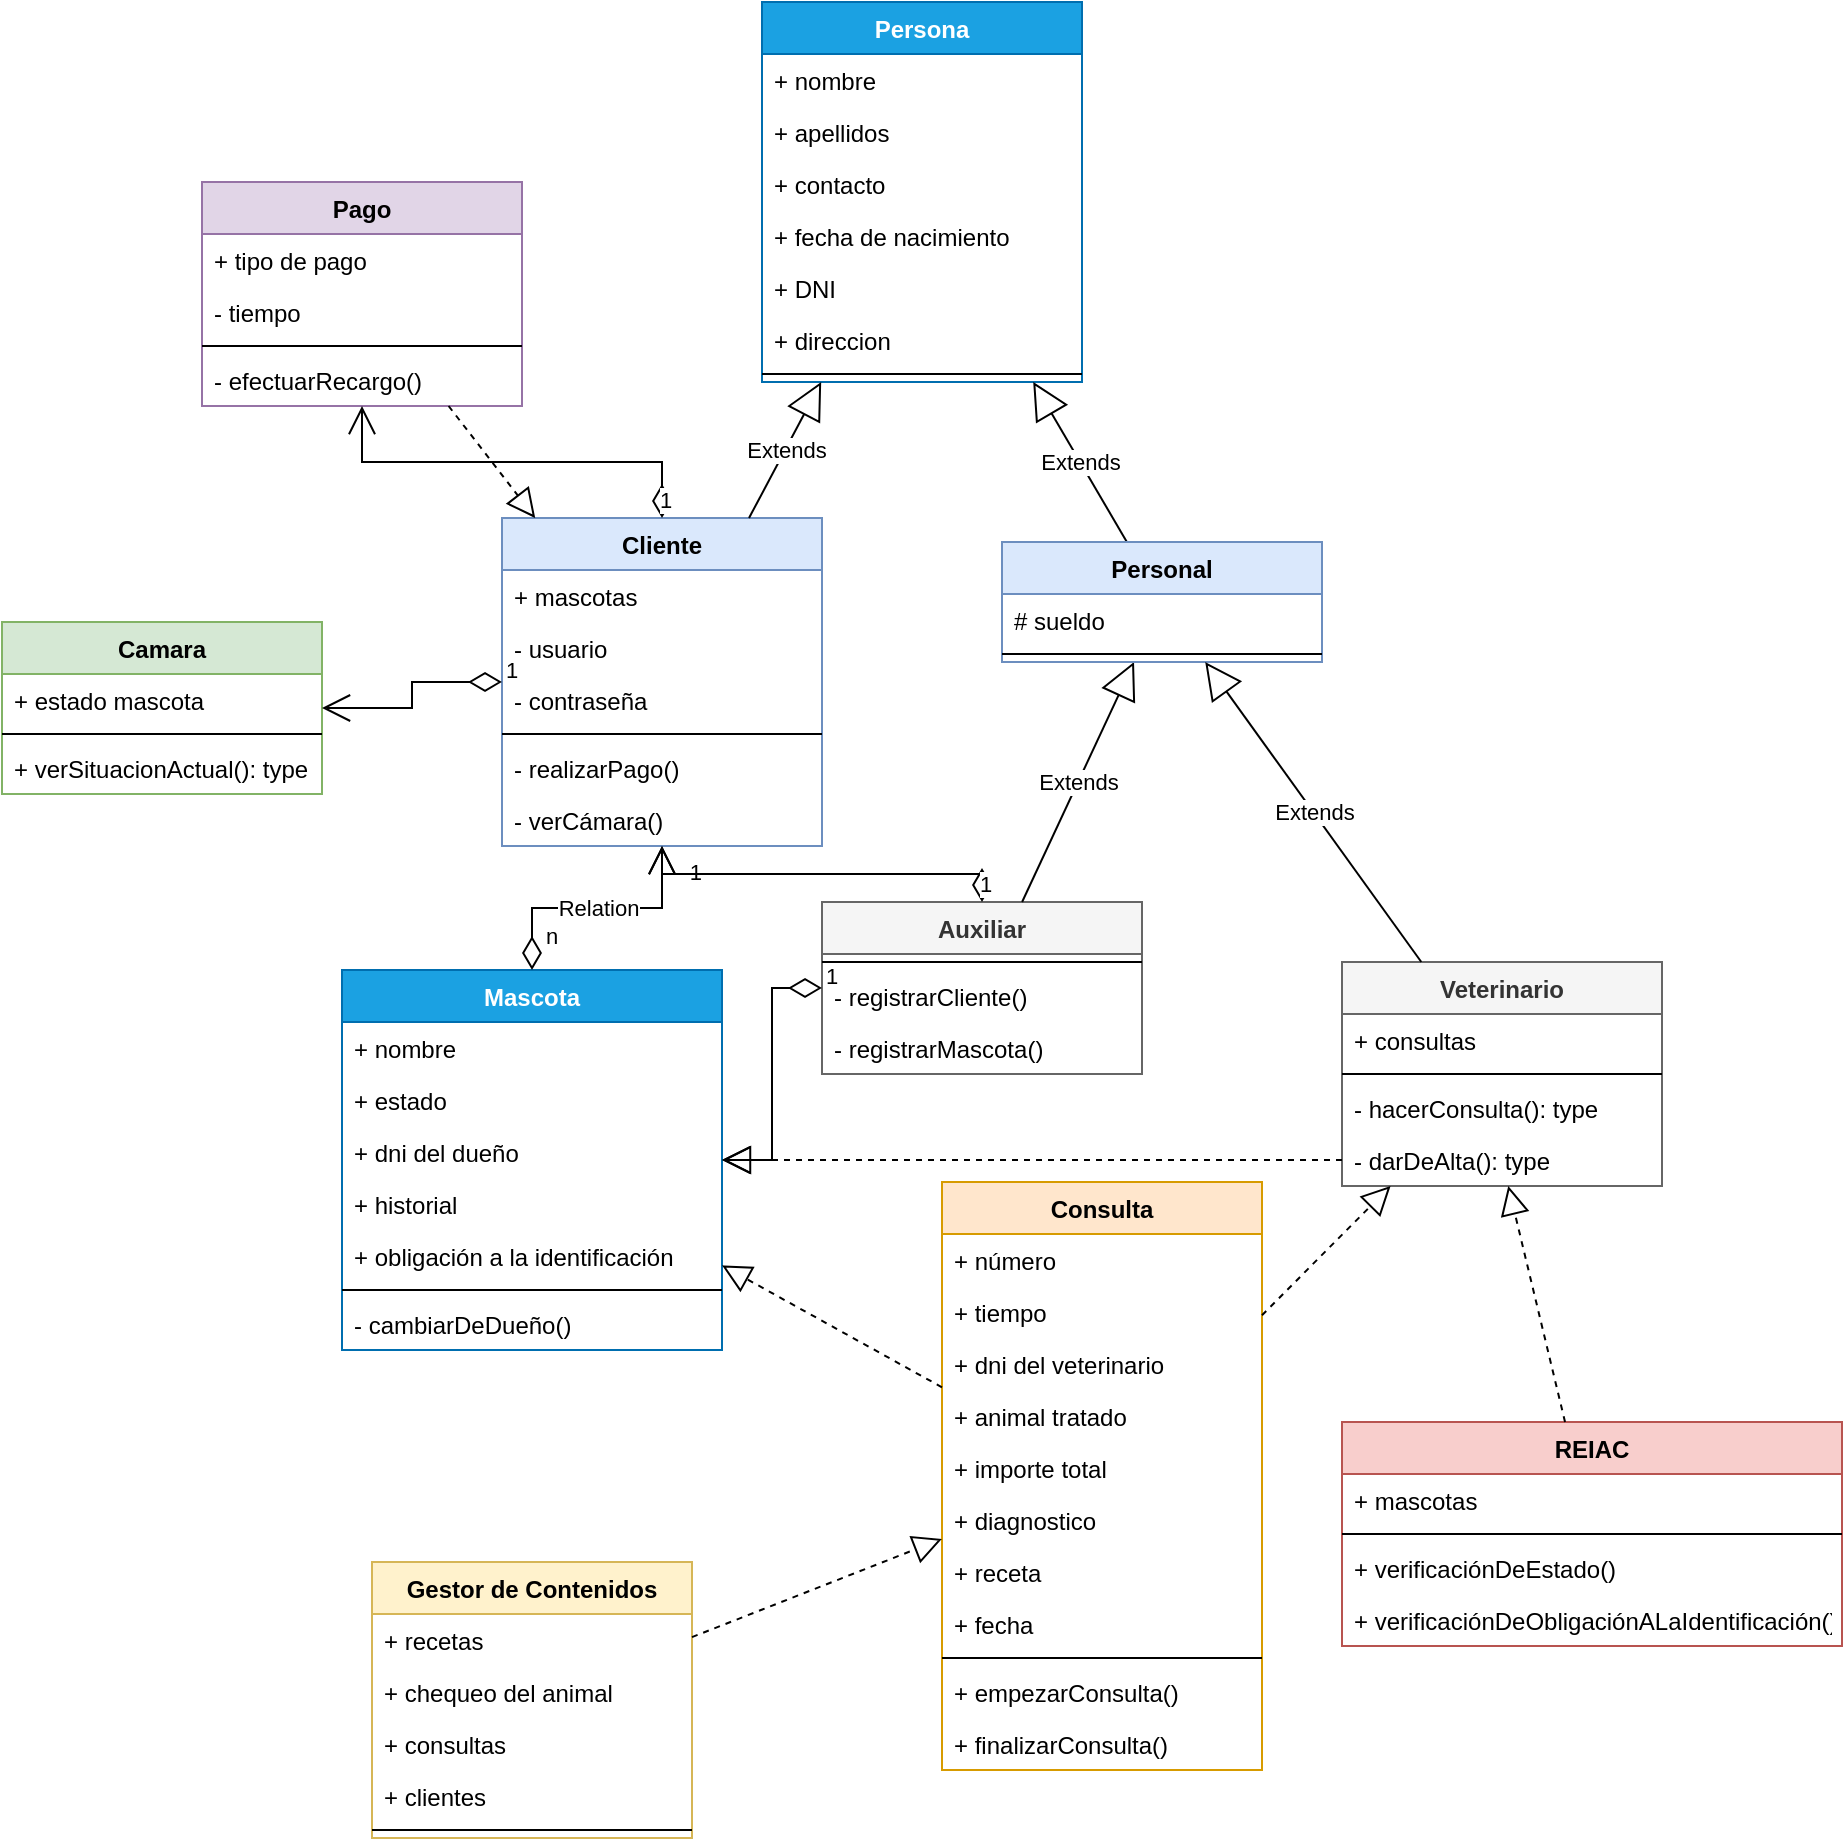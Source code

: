 <mxfile version="17.1.3" type="github">
  <diagram id="eod2g-SD_bSRu7oX-sih" name="Page-1">
    <mxGraphModel dx="1660" dy="1054" grid="1" gridSize="10" guides="1" tooltips="1" connect="1" arrows="1" fold="1" page="1" pageScale="1" pageWidth="1390" pageHeight="980" math="0" shadow="0">
      <root>
        <mxCell id="0" />
        <mxCell id="1" parent="0" />
        <mxCell id="lsQp-9cjuLMxKWltGZfy-13" value="Mascota" style="swimlane;fontStyle=1;align=center;verticalAlign=top;childLayout=stackLayout;horizontal=1;startSize=26;horizontalStack=0;resizeParent=1;resizeParentMax=0;resizeLast=0;collapsible=1;marginBottom=0;fillColor=#1ba1e2;fontColor=#ffffff;strokeColor=#006EAF;" parent="1" vertex="1">
          <mxGeometry x="230" y="534" width="190" height="190" as="geometry" />
        </mxCell>
        <mxCell id="lsQp-9cjuLMxKWltGZfy-17" value="+ nombre" style="text;strokeColor=none;fillColor=none;align=left;verticalAlign=top;spacingLeft=4;spacingRight=4;overflow=hidden;rotatable=0;points=[[0,0.5],[1,0.5]];portConstraint=eastwest;" parent="lsQp-9cjuLMxKWltGZfy-13" vertex="1">
          <mxGeometry y="26" width="190" height="26" as="geometry" />
        </mxCell>
        <mxCell id="lsQp-9cjuLMxKWltGZfy-19" value="+ estado" style="text;strokeColor=none;fillColor=none;align=left;verticalAlign=top;spacingLeft=4;spacingRight=4;overflow=hidden;rotatable=0;points=[[0,0.5],[1,0.5]];portConstraint=eastwest;" parent="lsQp-9cjuLMxKWltGZfy-13" vertex="1">
          <mxGeometry y="52" width="190" height="26" as="geometry" />
        </mxCell>
        <mxCell id="lsQp-9cjuLMxKWltGZfy-18" value="+ dni del dueño" style="text;strokeColor=none;fillColor=none;align=left;verticalAlign=top;spacingLeft=4;spacingRight=4;overflow=hidden;rotatable=0;points=[[0,0.5],[1,0.5]];portConstraint=eastwest;" parent="lsQp-9cjuLMxKWltGZfy-13" vertex="1">
          <mxGeometry y="78" width="190" height="26" as="geometry" />
        </mxCell>
        <mxCell id="lsQp-9cjuLMxKWltGZfy-25" value="+ historial" style="text;strokeColor=none;fillColor=none;align=left;verticalAlign=top;spacingLeft=4;spacingRight=4;overflow=hidden;rotatable=0;points=[[0,0.5],[1,0.5]];portConstraint=eastwest;" parent="lsQp-9cjuLMxKWltGZfy-13" vertex="1">
          <mxGeometry y="104" width="190" height="26" as="geometry" />
        </mxCell>
        <mxCell id="lsQp-9cjuLMxKWltGZfy-98" value="+ obligación a la identificación" style="text;strokeColor=none;fillColor=none;align=left;verticalAlign=top;spacingLeft=4;spacingRight=4;overflow=hidden;rotatable=0;points=[[0,0.5],[1,0.5]];portConstraint=eastwest;" parent="lsQp-9cjuLMxKWltGZfy-13" vertex="1">
          <mxGeometry y="130" width="190" height="26" as="geometry" />
        </mxCell>
        <mxCell id="lsQp-9cjuLMxKWltGZfy-15" value="" style="line;strokeWidth=1;fillColor=none;align=left;verticalAlign=middle;spacingTop=-1;spacingLeft=3;spacingRight=3;rotatable=0;labelPosition=right;points=[];portConstraint=eastwest;" parent="lsQp-9cjuLMxKWltGZfy-13" vertex="1">
          <mxGeometry y="156" width="190" height="8" as="geometry" />
        </mxCell>
        <mxCell id="lsQp-9cjuLMxKWltGZfy-16" value="- cambiarDeDueño()" style="text;strokeColor=none;fillColor=none;align=left;verticalAlign=top;spacingLeft=4;spacingRight=4;overflow=hidden;rotatable=0;points=[[0,0.5],[1,0.5]];portConstraint=eastwest;" parent="lsQp-9cjuLMxKWltGZfy-13" vertex="1">
          <mxGeometry y="164" width="190" height="26" as="geometry" />
        </mxCell>
        <mxCell id="lsQp-9cjuLMxKWltGZfy-20" value="REIAC" style="swimlane;fontStyle=1;align=center;verticalAlign=top;childLayout=stackLayout;horizontal=1;startSize=26;horizontalStack=0;resizeParent=1;resizeParentMax=0;resizeLast=0;collapsible=1;marginBottom=0;fillColor=#f8cecc;strokeColor=#b85450;" parent="1" vertex="1">
          <mxGeometry x="730" y="760" width="250" height="112" as="geometry" />
        </mxCell>
        <mxCell id="lsQp-9cjuLMxKWltGZfy-21" value="+ mascotas" style="text;strokeColor=none;fillColor=none;align=left;verticalAlign=top;spacingLeft=4;spacingRight=4;overflow=hidden;rotatable=0;points=[[0,0.5],[1,0.5]];portConstraint=eastwest;" parent="lsQp-9cjuLMxKWltGZfy-20" vertex="1">
          <mxGeometry y="26" width="250" height="26" as="geometry" />
        </mxCell>
        <mxCell id="lsQp-9cjuLMxKWltGZfy-22" value="" style="line;strokeWidth=1;fillColor=none;align=left;verticalAlign=middle;spacingTop=-1;spacingLeft=3;spacingRight=3;rotatable=0;labelPosition=right;points=[];portConstraint=eastwest;" parent="lsQp-9cjuLMxKWltGZfy-20" vertex="1">
          <mxGeometry y="52" width="250" height="8" as="geometry" />
        </mxCell>
        <mxCell id="lsQp-9cjuLMxKWltGZfy-23" value="+ verificaciónDeEstado()" style="text;strokeColor=none;fillColor=none;align=left;verticalAlign=top;spacingLeft=4;spacingRight=4;overflow=hidden;rotatable=0;points=[[0,0.5],[1,0.5]];portConstraint=eastwest;" parent="lsQp-9cjuLMxKWltGZfy-20" vertex="1">
          <mxGeometry y="60" width="250" height="26" as="geometry" />
        </mxCell>
        <mxCell id="lsQp-9cjuLMxKWltGZfy-99" value="+ verificaciónDeObligaciónALaIdentificación()" style="text;strokeColor=none;fillColor=none;align=left;verticalAlign=top;spacingLeft=4;spacingRight=4;overflow=hidden;rotatable=0;points=[[0,0.5],[1,0.5]];portConstraint=eastwest;" parent="lsQp-9cjuLMxKWltGZfy-20" vertex="1">
          <mxGeometry y="86" width="250" height="26" as="geometry" />
        </mxCell>
        <mxCell id="lsQp-9cjuLMxKWltGZfy-26" value="Veterinario" style="swimlane;fontStyle=1;align=center;verticalAlign=top;childLayout=stackLayout;horizontal=1;startSize=26;horizontalStack=0;resizeParent=1;resizeParentMax=0;resizeLast=0;collapsible=1;marginBottom=0;fillColor=#f5f5f5;fontColor=#333333;strokeColor=#666666;" parent="1" vertex="1">
          <mxGeometry x="730" y="530" width="160" height="112" as="geometry" />
        </mxCell>
        <mxCell id="lsQp-9cjuLMxKWltGZfy-74" value="+ consultas" style="text;strokeColor=none;fillColor=none;align=left;verticalAlign=top;spacingLeft=4;spacingRight=4;overflow=hidden;rotatable=0;points=[[0,0.5],[1,0.5]];portConstraint=eastwest;" parent="lsQp-9cjuLMxKWltGZfy-26" vertex="1">
          <mxGeometry y="26" width="160" height="26" as="geometry" />
        </mxCell>
        <mxCell id="lsQp-9cjuLMxKWltGZfy-28" value="" style="line;strokeWidth=1;fillColor=none;align=left;verticalAlign=middle;spacingTop=-1;spacingLeft=3;spacingRight=3;rotatable=0;labelPosition=right;points=[];portConstraint=eastwest;" parent="lsQp-9cjuLMxKWltGZfy-26" vertex="1">
          <mxGeometry y="52" width="160" height="8" as="geometry" />
        </mxCell>
        <mxCell id="lsQp-9cjuLMxKWltGZfy-29" value="- hacerConsulta(): type" style="text;strokeColor=none;fillColor=none;align=left;verticalAlign=top;spacingLeft=4;spacingRight=4;overflow=hidden;rotatable=0;points=[[0,0.5],[1,0.5]];portConstraint=eastwest;" parent="lsQp-9cjuLMxKWltGZfy-26" vertex="1">
          <mxGeometry y="60" width="160" height="26" as="geometry" />
        </mxCell>
        <mxCell id="lsQp-9cjuLMxKWltGZfy-117" value="- darDeAlta(): type" style="text;strokeColor=none;fillColor=none;align=left;verticalAlign=top;spacingLeft=4;spacingRight=4;overflow=hidden;rotatable=0;points=[[0,0.5],[1,0.5]];portConstraint=eastwest;" parent="lsQp-9cjuLMxKWltGZfy-26" vertex="1">
          <mxGeometry y="86" width="160" height="26" as="geometry" />
        </mxCell>
        <mxCell id="lsQp-9cjuLMxKWltGZfy-30" value="Persona" style="swimlane;fontStyle=1;align=center;verticalAlign=top;childLayout=stackLayout;horizontal=1;startSize=26;horizontalStack=0;resizeParent=1;resizeParentMax=0;resizeLast=0;collapsible=1;marginBottom=0;fillColor=#1ba1e2;strokeColor=#006EAF;fontColor=#ffffff;" parent="1" vertex="1">
          <mxGeometry x="440" y="50" width="160" height="190" as="geometry" />
        </mxCell>
        <mxCell id="lsQp-9cjuLMxKWltGZfy-31" value="+ nombre" style="text;strokeColor=none;fillColor=none;align=left;verticalAlign=top;spacingLeft=4;spacingRight=4;overflow=hidden;rotatable=0;points=[[0,0.5],[1,0.5]];portConstraint=eastwest;" parent="lsQp-9cjuLMxKWltGZfy-30" vertex="1">
          <mxGeometry y="26" width="160" height="26" as="geometry" />
        </mxCell>
        <mxCell id="lsQp-9cjuLMxKWltGZfy-34" value="+ apellidos" style="text;strokeColor=none;fillColor=none;align=left;verticalAlign=top;spacingLeft=4;spacingRight=4;overflow=hidden;rotatable=0;points=[[0,0.5],[1,0.5]];portConstraint=eastwest;" parent="lsQp-9cjuLMxKWltGZfy-30" vertex="1">
          <mxGeometry y="52" width="160" height="26" as="geometry" />
        </mxCell>
        <mxCell id="lsQp-9cjuLMxKWltGZfy-38" value="+ contacto" style="text;strokeColor=none;fillColor=none;align=left;verticalAlign=top;spacingLeft=4;spacingRight=4;overflow=hidden;rotatable=0;points=[[0,0.5],[1,0.5]];portConstraint=eastwest;" parent="lsQp-9cjuLMxKWltGZfy-30" vertex="1">
          <mxGeometry y="78" width="160" height="26" as="geometry" />
        </mxCell>
        <mxCell id="lsQp-9cjuLMxKWltGZfy-39" value="+ fecha de nacimiento" style="text;strokeColor=none;fillColor=none;align=left;verticalAlign=top;spacingLeft=4;spacingRight=4;overflow=hidden;rotatable=0;points=[[0,0.5],[1,0.5]];portConstraint=eastwest;" parent="lsQp-9cjuLMxKWltGZfy-30" vertex="1">
          <mxGeometry y="104" width="160" height="26" as="geometry" />
        </mxCell>
        <mxCell id="lsQp-9cjuLMxKWltGZfy-37" value="+ DNI" style="text;strokeColor=none;fillColor=none;align=left;verticalAlign=top;spacingLeft=4;spacingRight=4;overflow=hidden;rotatable=0;points=[[0,0.5],[1,0.5]];portConstraint=eastwest;" parent="lsQp-9cjuLMxKWltGZfy-30" vertex="1">
          <mxGeometry y="130" width="160" height="26" as="geometry" />
        </mxCell>
        <mxCell id="lsQp-9cjuLMxKWltGZfy-27" value="+ direccion" style="text;strokeColor=none;fillColor=none;align=left;verticalAlign=top;spacingLeft=4;spacingRight=4;overflow=hidden;rotatable=0;points=[[0,0.5],[1,0.5]];portConstraint=eastwest;" parent="lsQp-9cjuLMxKWltGZfy-30" vertex="1">
          <mxGeometry y="156" width="160" height="26" as="geometry" />
        </mxCell>
        <mxCell id="lsQp-9cjuLMxKWltGZfy-32" value="" style="line;strokeWidth=1;fillColor=none;align=left;verticalAlign=middle;spacingTop=-1;spacingLeft=3;spacingRight=3;rotatable=0;labelPosition=right;points=[];portConstraint=eastwest;" parent="lsQp-9cjuLMxKWltGZfy-30" vertex="1">
          <mxGeometry y="182" width="160" height="8" as="geometry" />
        </mxCell>
        <mxCell id="lsQp-9cjuLMxKWltGZfy-40" value="Cliente" style="swimlane;fontStyle=1;align=center;verticalAlign=top;childLayout=stackLayout;horizontal=1;startSize=26;horizontalStack=0;resizeParent=1;resizeParentMax=0;resizeLast=0;collapsible=1;marginBottom=0;fillColor=#dae8fc;strokeColor=#6c8ebf;" parent="1" vertex="1">
          <mxGeometry x="310" y="308" width="160" height="164" as="geometry" />
        </mxCell>
        <mxCell id="lsQp-9cjuLMxKWltGZfy-41" value="+ mascotas" style="text;strokeColor=none;fillColor=none;align=left;verticalAlign=top;spacingLeft=4;spacingRight=4;overflow=hidden;rotatable=0;points=[[0,0.5],[1,0.5]];portConstraint=eastwest;" parent="lsQp-9cjuLMxKWltGZfy-40" vertex="1">
          <mxGeometry y="26" width="160" height="26" as="geometry" />
        </mxCell>
        <mxCell id="lsQp-9cjuLMxKWltGZfy-96" value="- usuario" style="text;strokeColor=none;fillColor=none;align=left;verticalAlign=top;spacingLeft=4;spacingRight=4;overflow=hidden;rotatable=0;points=[[0,0.5],[1,0.5]];portConstraint=eastwest;" parent="lsQp-9cjuLMxKWltGZfy-40" vertex="1">
          <mxGeometry y="52" width="160" height="26" as="geometry" />
        </mxCell>
        <mxCell id="lsQp-9cjuLMxKWltGZfy-95" value="- contraseña" style="text;strokeColor=none;fillColor=none;align=left;verticalAlign=top;spacingLeft=4;spacingRight=4;overflow=hidden;rotatable=0;points=[[0,0.5],[1,0.5]];portConstraint=eastwest;" parent="lsQp-9cjuLMxKWltGZfy-40" vertex="1">
          <mxGeometry y="78" width="160" height="26" as="geometry" />
        </mxCell>
        <mxCell id="lsQp-9cjuLMxKWltGZfy-42" value="" style="line;strokeWidth=1;fillColor=none;align=left;verticalAlign=middle;spacingTop=-1;spacingLeft=3;spacingRight=3;rotatable=0;labelPosition=right;points=[];portConstraint=eastwest;" parent="lsQp-9cjuLMxKWltGZfy-40" vertex="1">
          <mxGeometry y="104" width="160" height="8" as="geometry" />
        </mxCell>
        <mxCell id="lsQp-9cjuLMxKWltGZfy-43" value="- realizarPago()" style="text;strokeColor=none;fillColor=none;align=left;verticalAlign=top;spacingLeft=4;spacingRight=4;overflow=hidden;rotatable=0;points=[[0,0.5],[1,0.5]];portConstraint=eastwest;" parent="lsQp-9cjuLMxKWltGZfy-40" vertex="1">
          <mxGeometry y="112" width="160" height="26" as="geometry" />
        </mxCell>
        <mxCell id="lsQp-9cjuLMxKWltGZfy-115" value="- verCámara()" style="text;strokeColor=none;fillColor=none;align=left;verticalAlign=top;spacingLeft=4;spacingRight=4;overflow=hidden;rotatable=0;points=[[0,0.5],[1,0.5]];portConstraint=eastwest;" parent="lsQp-9cjuLMxKWltGZfy-40" vertex="1">
          <mxGeometry y="138" width="160" height="26" as="geometry" />
        </mxCell>
        <mxCell id="lsQp-9cjuLMxKWltGZfy-44" value="Extends" style="endArrow=block;endSize=16;endFill=0;html=1;rounded=0;" parent="1" source="lsQp-9cjuLMxKWltGZfy-40" target="lsQp-9cjuLMxKWltGZfy-30" edge="1">
          <mxGeometry width="160" relative="1" as="geometry">
            <mxPoint x="760" y="290" as="sourcePoint" />
            <mxPoint x="920" y="290" as="targetPoint" />
          </mxGeometry>
        </mxCell>
        <mxCell id="lsQp-9cjuLMxKWltGZfy-45" value="Extends" style="endArrow=block;endSize=16;endFill=0;html=1;rounded=0;" parent="1" source="lsQp-9cjuLMxKWltGZfy-56" target="lsQp-9cjuLMxKWltGZfy-30" edge="1">
          <mxGeometry width="160" relative="1" as="geometry">
            <mxPoint x="417.615" y="330" as="sourcePoint" />
            <mxPoint x="468.991" y="250" as="targetPoint" />
          </mxGeometry>
        </mxCell>
        <mxCell id="lsQp-9cjuLMxKWltGZfy-46" value="Auxiliar" style="swimlane;fontStyle=1;align=center;verticalAlign=top;childLayout=stackLayout;horizontal=1;startSize=26;horizontalStack=0;resizeParent=1;resizeParentMax=0;resizeLast=0;collapsible=1;marginBottom=0;fillColor=#f5f5f5;fontColor=#333333;strokeColor=#666666;" parent="1" vertex="1">
          <mxGeometry x="470" y="500" width="160" height="86" as="geometry" />
        </mxCell>
        <mxCell id="lsQp-9cjuLMxKWltGZfy-48" value="" style="line;strokeWidth=1;fillColor=none;align=left;verticalAlign=middle;spacingTop=-1;spacingLeft=3;spacingRight=3;rotatable=0;labelPosition=right;points=[];portConstraint=eastwest;" parent="lsQp-9cjuLMxKWltGZfy-46" vertex="1">
          <mxGeometry y="26" width="160" height="8" as="geometry" />
        </mxCell>
        <mxCell id="lsQp-9cjuLMxKWltGZfy-49" value="- registrarCliente()" style="text;strokeColor=none;fillColor=none;align=left;verticalAlign=top;spacingLeft=4;spacingRight=4;overflow=hidden;rotatable=0;points=[[0,0.5],[1,0.5]];portConstraint=eastwest;" parent="lsQp-9cjuLMxKWltGZfy-46" vertex="1">
          <mxGeometry y="34" width="160" height="26" as="geometry" />
        </mxCell>
        <mxCell id="lsQp-9cjuLMxKWltGZfy-97" value="- registrarMascota()" style="text;strokeColor=none;fillColor=none;align=left;verticalAlign=top;spacingLeft=4;spacingRight=4;overflow=hidden;rotatable=0;points=[[0,0.5],[1,0.5]];portConstraint=eastwest;" parent="lsQp-9cjuLMxKWltGZfy-46" vertex="1">
          <mxGeometry y="60" width="160" height="26" as="geometry" />
        </mxCell>
        <mxCell id="lsQp-9cjuLMxKWltGZfy-50" value="Extends" style="endArrow=block;endSize=16;endFill=0;html=1;rounded=0;" parent="1" source="lsQp-9cjuLMxKWltGZfy-46" target="lsQp-9cjuLMxKWltGZfy-56" edge="1">
          <mxGeometry width="160" relative="1" as="geometry">
            <mxPoint x="760" y="360" as="sourcePoint" />
            <mxPoint x="920" y="360" as="targetPoint" />
          </mxGeometry>
        </mxCell>
        <mxCell id="lsQp-9cjuLMxKWltGZfy-56" value="Personal" style="swimlane;fontStyle=1;align=center;verticalAlign=top;childLayout=stackLayout;horizontal=1;startSize=26;horizontalStack=0;resizeParent=1;resizeParentMax=0;resizeLast=0;collapsible=1;marginBottom=0;fillColor=#dae8fc;strokeColor=#6c8ebf;" parent="1" vertex="1">
          <mxGeometry x="560" y="320" width="160" height="60" as="geometry" />
        </mxCell>
        <mxCell id="lsQp-9cjuLMxKWltGZfy-57" value="# sueldo" style="text;strokeColor=none;fillColor=none;align=left;verticalAlign=top;spacingLeft=4;spacingRight=4;overflow=hidden;rotatable=0;points=[[0,0.5],[1,0.5]];portConstraint=eastwest;" parent="lsQp-9cjuLMxKWltGZfy-56" vertex="1">
          <mxGeometry y="26" width="160" height="26" as="geometry" />
        </mxCell>
        <mxCell id="lsQp-9cjuLMxKWltGZfy-58" value="" style="line;strokeWidth=1;fillColor=none;align=left;verticalAlign=middle;spacingTop=-1;spacingLeft=3;spacingRight=3;rotatable=0;labelPosition=right;points=[];portConstraint=eastwest;" parent="lsQp-9cjuLMxKWltGZfy-56" vertex="1">
          <mxGeometry y="52" width="160" height="8" as="geometry" />
        </mxCell>
        <mxCell id="lsQp-9cjuLMxKWltGZfy-60" value="Extends" style="endArrow=block;endSize=16;endFill=0;html=1;rounded=0;" parent="1" source="lsQp-9cjuLMxKWltGZfy-26" target="lsQp-9cjuLMxKWltGZfy-56" edge="1">
          <mxGeometry width="160" relative="1" as="geometry">
            <mxPoint x="653.952" y="497" as="sourcePoint" />
            <mxPoint x="586.048" y="416" as="targetPoint" />
          </mxGeometry>
        </mxCell>
        <mxCell id="lsQp-9cjuLMxKWltGZfy-61" value="Consulta" style="swimlane;fontStyle=1;align=center;verticalAlign=top;childLayout=stackLayout;horizontal=1;startSize=26;horizontalStack=0;resizeParent=1;resizeParentMax=0;resizeLast=0;collapsible=1;marginBottom=0;fillColor=#ffe6cc;strokeColor=#d79b00;" parent="1" vertex="1">
          <mxGeometry x="530" y="640" width="160" height="294" as="geometry" />
        </mxCell>
        <mxCell id="lsQp-9cjuLMxKWltGZfy-62" value="+ número" style="text;strokeColor=none;fillColor=none;align=left;verticalAlign=top;spacingLeft=4;spacingRight=4;overflow=hidden;rotatable=0;points=[[0,0.5],[1,0.5]];portConstraint=eastwest;" parent="lsQp-9cjuLMxKWltGZfy-61" vertex="1">
          <mxGeometry y="26" width="160" height="26" as="geometry" />
        </mxCell>
        <mxCell id="lsQp-9cjuLMxKWltGZfy-65" value="+ tiempo" style="text;strokeColor=none;fillColor=none;align=left;verticalAlign=top;spacingLeft=4;spacingRight=4;overflow=hidden;rotatable=0;points=[[0,0.5],[1,0.5]];portConstraint=eastwest;" parent="lsQp-9cjuLMxKWltGZfy-61" vertex="1">
          <mxGeometry y="52" width="160" height="26" as="geometry" />
        </mxCell>
        <mxCell id="lsQp-9cjuLMxKWltGZfy-66" value="+ dni del veterinario" style="text;strokeColor=none;fillColor=none;align=left;verticalAlign=top;spacingLeft=4;spacingRight=4;overflow=hidden;rotatable=0;points=[[0,0.5],[1,0.5]];portConstraint=eastwest;" parent="lsQp-9cjuLMxKWltGZfy-61" vertex="1">
          <mxGeometry y="78" width="160" height="26" as="geometry" />
        </mxCell>
        <mxCell id="lsQp-9cjuLMxKWltGZfy-67" value="+ animal tratado" style="text;strokeColor=none;fillColor=none;align=left;verticalAlign=top;spacingLeft=4;spacingRight=4;overflow=hidden;rotatable=0;points=[[0,0.5],[1,0.5]];portConstraint=eastwest;" parent="lsQp-9cjuLMxKWltGZfy-61" vertex="1">
          <mxGeometry y="104" width="160" height="26" as="geometry" />
        </mxCell>
        <mxCell id="lsQp-9cjuLMxKWltGZfy-68" value="+ importe total" style="text;strokeColor=none;fillColor=none;align=left;verticalAlign=top;spacingLeft=4;spacingRight=4;overflow=hidden;rotatable=0;points=[[0,0.5],[1,0.5]];portConstraint=eastwest;" parent="lsQp-9cjuLMxKWltGZfy-61" vertex="1">
          <mxGeometry y="130" width="160" height="26" as="geometry" />
        </mxCell>
        <mxCell id="lsQp-9cjuLMxKWltGZfy-69" value="+ diagnostico" style="text;strokeColor=none;fillColor=none;align=left;verticalAlign=top;spacingLeft=4;spacingRight=4;overflow=hidden;rotatable=0;points=[[0,0.5],[1,0.5]];portConstraint=eastwest;" parent="lsQp-9cjuLMxKWltGZfy-61" vertex="1">
          <mxGeometry y="156" width="160" height="26" as="geometry" />
        </mxCell>
        <mxCell id="lsQp-9cjuLMxKWltGZfy-70" value="+ receta" style="text;strokeColor=none;fillColor=none;align=left;verticalAlign=top;spacingLeft=4;spacingRight=4;overflow=hidden;rotatable=0;points=[[0,0.5],[1,0.5]];portConstraint=eastwest;" parent="lsQp-9cjuLMxKWltGZfy-61" vertex="1">
          <mxGeometry y="182" width="160" height="26" as="geometry" />
        </mxCell>
        <mxCell id="lsQp-9cjuLMxKWltGZfy-71" value="+ fecha" style="text;strokeColor=none;fillColor=none;align=left;verticalAlign=top;spacingLeft=4;spacingRight=4;overflow=hidden;rotatable=0;points=[[0,0.5],[1,0.5]];portConstraint=eastwest;" parent="lsQp-9cjuLMxKWltGZfy-61" vertex="1">
          <mxGeometry y="208" width="160" height="26" as="geometry" />
        </mxCell>
        <mxCell id="lsQp-9cjuLMxKWltGZfy-63" value="" style="line;strokeWidth=1;fillColor=none;align=left;verticalAlign=middle;spacingTop=-1;spacingLeft=3;spacingRight=3;rotatable=0;labelPosition=right;points=[];portConstraint=eastwest;" parent="lsQp-9cjuLMxKWltGZfy-61" vertex="1">
          <mxGeometry y="234" width="160" height="8" as="geometry" />
        </mxCell>
        <mxCell id="lsQp-9cjuLMxKWltGZfy-64" value="+ empezarConsulta()" style="text;strokeColor=none;fillColor=none;align=left;verticalAlign=top;spacingLeft=4;spacingRight=4;overflow=hidden;rotatable=0;points=[[0,0.5],[1,0.5]];portConstraint=eastwest;" parent="lsQp-9cjuLMxKWltGZfy-61" vertex="1">
          <mxGeometry y="242" width="160" height="26" as="geometry" />
        </mxCell>
        <mxCell id="lsQp-9cjuLMxKWltGZfy-79" value="+ finalizarConsulta()" style="text;strokeColor=none;fillColor=none;align=left;verticalAlign=top;spacingLeft=4;spacingRight=4;overflow=hidden;rotatable=0;points=[[0,0.5],[1,0.5]];portConstraint=eastwest;" parent="lsQp-9cjuLMxKWltGZfy-61" vertex="1">
          <mxGeometry y="268" width="160" height="26" as="geometry" />
        </mxCell>
        <mxCell id="lsQp-9cjuLMxKWltGZfy-75" value="Camara" style="swimlane;fontStyle=1;align=center;verticalAlign=top;childLayout=stackLayout;horizontal=1;startSize=26;horizontalStack=0;resizeParent=1;resizeParentMax=0;resizeLast=0;collapsible=1;marginBottom=0;fillColor=#d5e8d4;strokeColor=#82b366;" parent="1" vertex="1">
          <mxGeometry x="60" y="360" width="160" height="86" as="geometry" />
        </mxCell>
        <mxCell id="lsQp-9cjuLMxKWltGZfy-76" value="+ estado mascota" style="text;strokeColor=none;fillColor=none;align=left;verticalAlign=top;spacingLeft=4;spacingRight=4;overflow=hidden;rotatable=0;points=[[0,0.5],[1,0.5]];portConstraint=eastwest;" parent="lsQp-9cjuLMxKWltGZfy-75" vertex="1">
          <mxGeometry y="26" width="160" height="26" as="geometry" />
        </mxCell>
        <mxCell id="lsQp-9cjuLMxKWltGZfy-77" value="" style="line;strokeWidth=1;fillColor=none;align=left;verticalAlign=middle;spacingTop=-1;spacingLeft=3;spacingRight=3;rotatable=0;labelPosition=right;points=[];portConstraint=eastwest;" parent="lsQp-9cjuLMxKWltGZfy-75" vertex="1">
          <mxGeometry y="52" width="160" height="8" as="geometry" />
        </mxCell>
        <mxCell id="lsQp-9cjuLMxKWltGZfy-78" value="+ verSituacionActual(): type" style="text;strokeColor=none;fillColor=none;align=left;verticalAlign=top;spacingLeft=4;spacingRight=4;overflow=hidden;rotatable=0;points=[[0,0.5],[1,0.5]];portConstraint=eastwest;" parent="lsQp-9cjuLMxKWltGZfy-75" vertex="1">
          <mxGeometry y="60" width="160" height="26" as="geometry" />
        </mxCell>
        <mxCell id="lsQp-9cjuLMxKWltGZfy-80" value="Gestor de Contenidos" style="swimlane;fontStyle=1;align=center;verticalAlign=top;childLayout=stackLayout;horizontal=1;startSize=26;horizontalStack=0;resizeParent=1;resizeParentMax=0;resizeLast=0;collapsible=1;marginBottom=0;fillColor=#fff2cc;strokeColor=#d6b656;" parent="1" vertex="1">
          <mxGeometry x="245" y="830" width="160" height="138" as="geometry" />
        </mxCell>
        <mxCell id="lsQp-9cjuLMxKWltGZfy-81" value="+ recetas" style="text;strokeColor=none;fillColor=none;align=left;verticalAlign=top;spacingLeft=4;spacingRight=4;overflow=hidden;rotatable=0;points=[[0,0.5],[1,0.5]];portConstraint=eastwest;" parent="lsQp-9cjuLMxKWltGZfy-80" vertex="1">
          <mxGeometry y="26" width="160" height="26" as="geometry" />
        </mxCell>
        <mxCell id="lsQp-9cjuLMxKWltGZfy-84" value="+ chequeo del animal" style="text;strokeColor=none;fillColor=none;align=left;verticalAlign=top;spacingLeft=4;spacingRight=4;overflow=hidden;rotatable=0;points=[[0,0.5],[1,0.5]];portConstraint=eastwest;" parent="lsQp-9cjuLMxKWltGZfy-80" vertex="1">
          <mxGeometry y="52" width="160" height="26" as="geometry" />
        </mxCell>
        <mxCell id="lsQp-9cjuLMxKWltGZfy-85" value="+ consultas" style="text;strokeColor=none;fillColor=none;align=left;verticalAlign=top;spacingLeft=4;spacingRight=4;overflow=hidden;rotatable=0;points=[[0,0.5],[1,0.5]];portConstraint=eastwest;" parent="lsQp-9cjuLMxKWltGZfy-80" vertex="1">
          <mxGeometry y="78" width="160" height="26" as="geometry" />
        </mxCell>
        <mxCell id="lsQp-9cjuLMxKWltGZfy-86" value="+ clientes" style="text;strokeColor=none;fillColor=none;align=left;verticalAlign=top;spacingLeft=4;spacingRight=4;overflow=hidden;rotatable=0;points=[[0,0.5],[1,0.5]];portConstraint=eastwest;" parent="lsQp-9cjuLMxKWltGZfy-80" vertex="1">
          <mxGeometry y="104" width="160" height="26" as="geometry" />
        </mxCell>
        <mxCell id="lsQp-9cjuLMxKWltGZfy-82" value="" style="line;strokeWidth=1;fillColor=none;align=left;verticalAlign=middle;spacingTop=-1;spacingLeft=3;spacingRight=3;rotatable=0;labelPosition=right;points=[];portConstraint=eastwest;" parent="lsQp-9cjuLMxKWltGZfy-80" vertex="1">
          <mxGeometry y="130" width="160" height="8" as="geometry" />
        </mxCell>
        <mxCell id="lsQp-9cjuLMxKWltGZfy-88" value="Pago" style="swimlane;fontStyle=1;align=center;verticalAlign=top;childLayout=stackLayout;horizontal=1;startSize=26;horizontalStack=0;resizeParent=1;resizeParentMax=0;resizeLast=0;collapsible=1;marginBottom=0;fillColor=#e1d5e7;strokeColor=#9673a6;" parent="1" vertex="1">
          <mxGeometry x="160" y="140" width="160" height="112" as="geometry" />
        </mxCell>
        <mxCell id="lsQp-9cjuLMxKWltGZfy-89" value="+ tipo de pago" style="text;strokeColor=none;fillColor=none;align=left;verticalAlign=top;spacingLeft=4;spacingRight=4;overflow=hidden;rotatable=0;points=[[0,0.5],[1,0.5]];portConstraint=eastwest;" parent="lsQp-9cjuLMxKWltGZfy-88" vertex="1">
          <mxGeometry y="26" width="160" height="26" as="geometry" />
        </mxCell>
        <mxCell id="lsQp-9cjuLMxKWltGZfy-92" value="- tiempo" style="text;strokeColor=none;fillColor=none;align=left;verticalAlign=top;spacingLeft=4;spacingRight=4;overflow=hidden;rotatable=0;points=[[0,0.5],[1,0.5]];portConstraint=eastwest;" parent="lsQp-9cjuLMxKWltGZfy-88" vertex="1">
          <mxGeometry y="52" width="160" height="26" as="geometry" />
        </mxCell>
        <mxCell id="lsQp-9cjuLMxKWltGZfy-90" value="" style="line;strokeWidth=1;fillColor=none;align=left;verticalAlign=middle;spacingTop=-1;spacingLeft=3;spacingRight=3;rotatable=0;labelPosition=right;points=[];portConstraint=eastwest;" parent="lsQp-9cjuLMxKWltGZfy-88" vertex="1">
          <mxGeometry y="78" width="160" height="8" as="geometry" />
        </mxCell>
        <mxCell id="lsQp-9cjuLMxKWltGZfy-93" value="- efectuarRecargo()" style="text;strokeColor=none;fillColor=none;align=left;verticalAlign=top;spacingLeft=4;spacingRight=4;overflow=hidden;rotatable=0;points=[[0,0.5],[1,0.5]];portConstraint=eastwest;" parent="lsQp-9cjuLMxKWltGZfy-88" vertex="1">
          <mxGeometry y="86" width="160" height="26" as="geometry" />
        </mxCell>
        <mxCell id="lsQp-9cjuLMxKWltGZfy-100" value="Relation" style="endArrow=open;html=1;endSize=12;startArrow=diamondThin;startSize=14;startFill=0;edgeStyle=orthogonalEdgeStyle;rounded=0;" parent="1" source="lsQp-9cjuLMxKWltGZfy-13" target="lsQp-9cjuLMxKWltGZfy-40" edge="1">
          <mxGeometry relative="1" as="geometry">
            <mxPoint x="580" y="460" as="sourcePoint" />
            <mxPoint x="740" y="460" as="targetPoint" />
          </mxGeometry>
        </mxCell>
        <mxCell id="lsQp-9cjuLMxKWltGZfy-101" value="n" style="edgeLabel;resizable=0;html=1;align=left;verticalAlign=top;" parent="lsQp-9cjuLMxKWltGZfy-100" connectable="0" vertex="1">
          <mxGeometry x="-1" relative="1" as="geometry">
            <mxPoint x="5" y="-30" as="offset" />
          </mxGeometry>
        </mxCell>
        <mxCell id="lsQp-9cjuLMxKWltGZfy-102" value="1" style="edgeLabel;resizable=0;html=1;align=right;verticalAlign=top;" parent="lsQp-9cjuLMxKWltGZfy-100" connectable="0" vertex="1">
          <mxGeometry x="1" relative="1" as="geometry">
            <mxPoint x="20" as="offset" />
          </mxGeometry>
        </mxCell>
        <mxCell id="lsQp-9cjuLMxKWltGZfy-103" value="" style="endArrow=block;dashed=1;endFill=0;endSize=12;html=1;rounded=0;" parent="1" source="lsQp-9cjuLMxKWltGZfy-61" target="lsQp-9cjuLMxKWltGZfy-26" edge="1">
          <mxGeometry width="160" relative="1" as="geometry">
            <mxPoint x="500" y="580" as="sourcePoint" />
            <mxPoint x="660" y="580" as="targetPoint" />
          </mxGeometry>
        </mxCell>
        <mxCell id="lsQp-9cjuLMxKWltGZfy-107" value="" style="endArrow=block;dashed=1;endFill=0;endSize=12;html=1;rounded=0;" parent="1" source="lsQp-9cjuLMxKWltGZfy-61" target="lsQp-9cjuLMxKWltGZfy-13" edge="1">
          <mxGeometry width="160" relative="1" as="geometry">
            <mxPoint x="520" y="610" as="sourcePoint" />
            <mxPoint x="578.465" y="586.0" as="targetPoint" />
          </mxGeometry>
        </mxCell>
        <mxCell id="lsQp-9cjuLMxKWltGZfy-109" value="1" style="endArrow=open;html=1;endSize=12;startArrow=diamondThin;startSize=14;startFill=0;edgeStyle=orthogonalEdgeStyle;align=left;verticalAlign=bottom;rounded=0;" parent="1" source="lsQp-9cjuLMxKWltGZfy-46" target="lsQp-9cjuLMxKWltGZfy-13" edge="1">
          <mxGeometry x="-1" y="3" relative="1" as="geometry">
            <mxPoint x="570" y="560" as="sourcePoint" />
            <mxPoint x="730" y="560" as="targetPoint" />
          </mxGeometry>
        </mxCell>
        <mxCell id="lsQp-9cjuLMxKWltGZfy-110" value="1" style="endArrow=open;html=1;endSize=12;startArrow=diamondThin;startSize=14;startFill=0;edgeStyle=orthogonalEdgeStyle;align=left;verticalAlign=bottom;rounded=0;" parent="1" source="lsQp-9cjuLMxKWltGZfy-46" target="lsQp-9cjuLMxKWltGZfy-40" edge="1">
          <mxGeometry x="-1" y="3" relative="1" as="geometry">
            <mxPoint x="570" y="560" as="sourcePoint" />
            <mxPoint x="730" y="560" as="targetPoint" />
          </mxGeometry>
        </mxCell>
        <mxCell id="lsQp-9cjuLMxKWltGZfy-111" value="" style="endArrow=block;dashed=1;endFill=0;endSize=12;html=1;rounded=0;" parent="1" source="lsQp-9cjuLMxKWltGZfy-88" target="lsQp-9cjuLMxKWltGZfy-40" edge="1">
          <mxGeometry width="160" relative="1" as="geometry">
            <mxPoint x="510" y="450" as="sourcePoint" />
            <mxPoint x="670" y="450" as="targetPoint" />
          </mxGeometry>
        </mxCell>
        <mxCell id="lsQp-9cjuLMxKWltGZfy-112" value="1" style="endArrow=open;html=1;endSize=12;startArrow=diamondThin;startSize=14;startFill=0;edgeStyle=orthogonalEdgeStyle;align=left;verticalAlign=bottom;rounded=0;" parent="1" source="lsQp-9cjuLMxKWltGZfy-40" target="lsQp-9cjuLMxKWltGZfy-88" edge="1">
          <mxGeometry x="-1" y="3" relative="1" as="geometry">
            <mxPoint x="510" y="450" as="sourcePoint" />
            <mxPoint x="670" y="450" as="targetPoint" />
          </mxGeometry>
        </mxCell>
        <mxCell id="lsQp-9cjuLMxKWltGZfy-116" value="1" style="endArrow=open;html=1;endSize=12;startArrow=diamondThin;startSize=14;startFill=0;edgeStyle=orthogonalEdgeStyle;align=left;verticalAlign=bottom;rounded=0;" parent="1" source="lsQp-9cjuLMxKWltGZfy-40" target="lsQp-9cjuLMxKWltGZfy-75" edge="1">
          <mxGeometry x="-1" y="3" relative="1" as="geometry">
            <mxPoint x="340" y="550" as="sourcePoint" />
            <mxPoint x="500" y="550" as="targetPoint" />
          </mxGeometry>
        </mxCell>
        <mxCell id="lsQp-9cjuLMxKWltGZfy-118" value="" style="endArrow=block;dashed=1;endFill=0;endSize=12;html=1;rounded=0;" parent="1" source="lsQp-9cjuLMxKWltGZfy-117" target="lsQp-9cjuLMxKWltGZfy-13" edge="1">
          <mxGeometry width="160" relative="1" as="geometry">
            <mxPoint x="440" y="520" as="sourcePoint" />
            <mxPoint x="660" y="600" as="targetPoint" />
          </mxGeometry>
        </mxCell>
        <mxCell id="lsQp-9cjuLMxKWltGZfy-119" value="" style="endArrow=block;dashed=1;endFill=0;endSize=12;html=1;rounded=0;" parent="1" source="lsQp-9cjuLMxKWltGZfy-20" target="lsQp-9cjuLMxKWltGZfy-117" edge="1">
          <mxGeometry width="160" relative="1" as="geometry">
            <mxPoint x="410" y="680" as="sourcePoint" />
            <mxPoint x="570" y="680" as="targetPoint" />
          </mxGeometry>
        </mxCell>
        <mxCell id="lsQp-9cjuLMxKWltGZfy-120" value="" style="endArrow=block;dashed=1;endFill=0;endSize=12;html=1;rounded=0;" parent="1" source="lsQp-9cjuLMxKWltGZfy-80" target="lsQp-9cjuLMxKWltGZfy-61" edge="1">
          <mxGeometry width="160" relative="1" as="geometry">
            <mxPoint x="420" y="660" as="sourcePoint" />
            <mxPoint x="580" y="660" as="targetPoint" />
          </mxGeometry>
        </mxCell>
      </root>
    </mxGraphModel>
  </diagram>
</mxfile>
